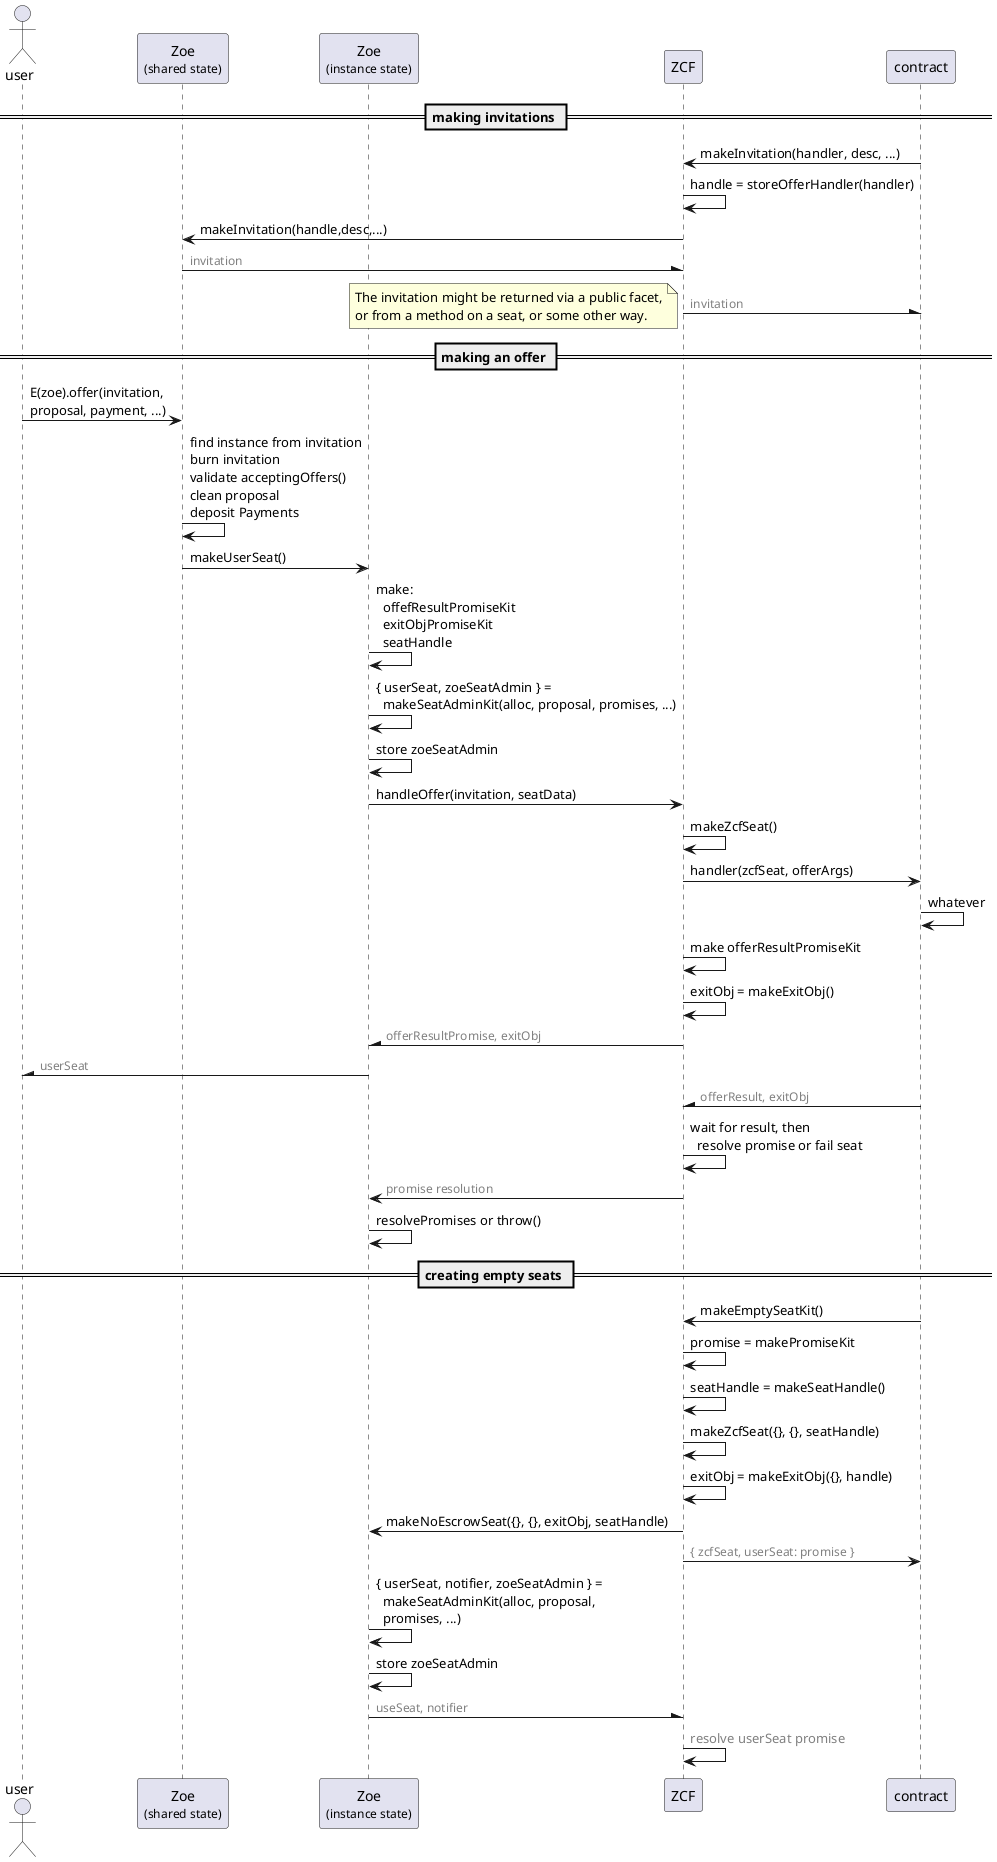 @startuml Zoe/ZCF: Invitations, Offers, Seats

actor user
participant "Zoe\n<size:12>(shared state)" as Zoe
participant "Zoe\n<size:12>(instance state)" as ZoeInstance
participant ZCF
participant contract

== making invitations ==

contract -> ZCF : makeInvitation(handler, desc, ...)
ZCF -> ZCF : handle = storeOfferHandler(handler)
ZCF -> Zoe : makeInvitation(handle,desc,...)
ZCF /- Zoe : <font color=gray><size:12>invitation
contract /- ZCF : <font color=gray><size:12>invitation
note bottom
The invitation might be returned via a public facet,
or from a method on a seat, or some other way.
end note

== making an offer ==

user -> Zoe : E(zoe).offer(invitation,\nproposal, payment, ...)
Zoe -> Zoe : find instance from invitation\nburn invitation\nvalidate acceptingOffers()\nclean proposal\ndeposit Payments
Zoe -> ZoeInstance : makeUserSeat()
ZoeInstance -> ZoeInstance :make:\n  offefResultPromiseKit\n  exitObjPromiseKit\n  seatHandle
ZoeInstance -> ZoeInstance : { userSeat, zoeSeatAdmin } =\n  makeSeatAdminKit(alloc, proposal, promises, ...)
ZoeInstance -> ZoeInstance : store zoeSeatAdmin
ZoeInstance -> ZCF : handleOffer(invitation, seatData)
ZCF -> ZCF : makeZcfSeat()
ZCF -> contract : handler(zcfSeat, offerArgs)
contract -> contract : whatever
ZCF -> ZCF : make offerResultPromiseKit
ZCF -> ZCF : exitObj = makeExitObj()
ZoeInstance /- ZCF : <font color=gray><size:12>offerResultPromise, exitObj
user /- ZoeInstance : <font color=gray><size:12>userSeat
ZCF /- contract : <font color=gray><size:12>offerResult, exitObj
ZCF -> ZCF : wait for result, then\n  resolve promise or fail seat
ZCF -> ZoeInstance : <font color=gray><size:12>promise resolution
ZoeInstance -> ZoeInstance : resolvePromises or throw()

== creating empty seats ==

contract -> ZCF : makeEmptySeatKit()
ZCF -> ZCF : promise = makePromiseKit
ZCF -> ZCF : seatHandle = makeSeatHandle()
ZCF -> ZCF : makeZcfSeat({}, {}, seatHandle)
ZCF -> ZCF : exitObj = makeExitObj({}, handle)
ZCF -> ZoeInstance : makeNoEscrowSeat({}, {}, exitObj, seatHandle)
ZCF -> contract : <font color=gray><size:12>{ zcfSeat, userSeat: promise }
ZoeInstance -> ZoeInstance : { userSeat, notifier, zoeSeatAdmin } =\n  makeSeatAdminKit(alloc, proposal,\n  promises, ...)
ZoeInstance -> ZoeInstance : store zoeSeatAdmin
ZCF /- ZoeInstance : <font color=gray><size:12>useSeat, notifier
ZCF -> ZCF : <font color=gray>resolve userSeat promise

@enduml